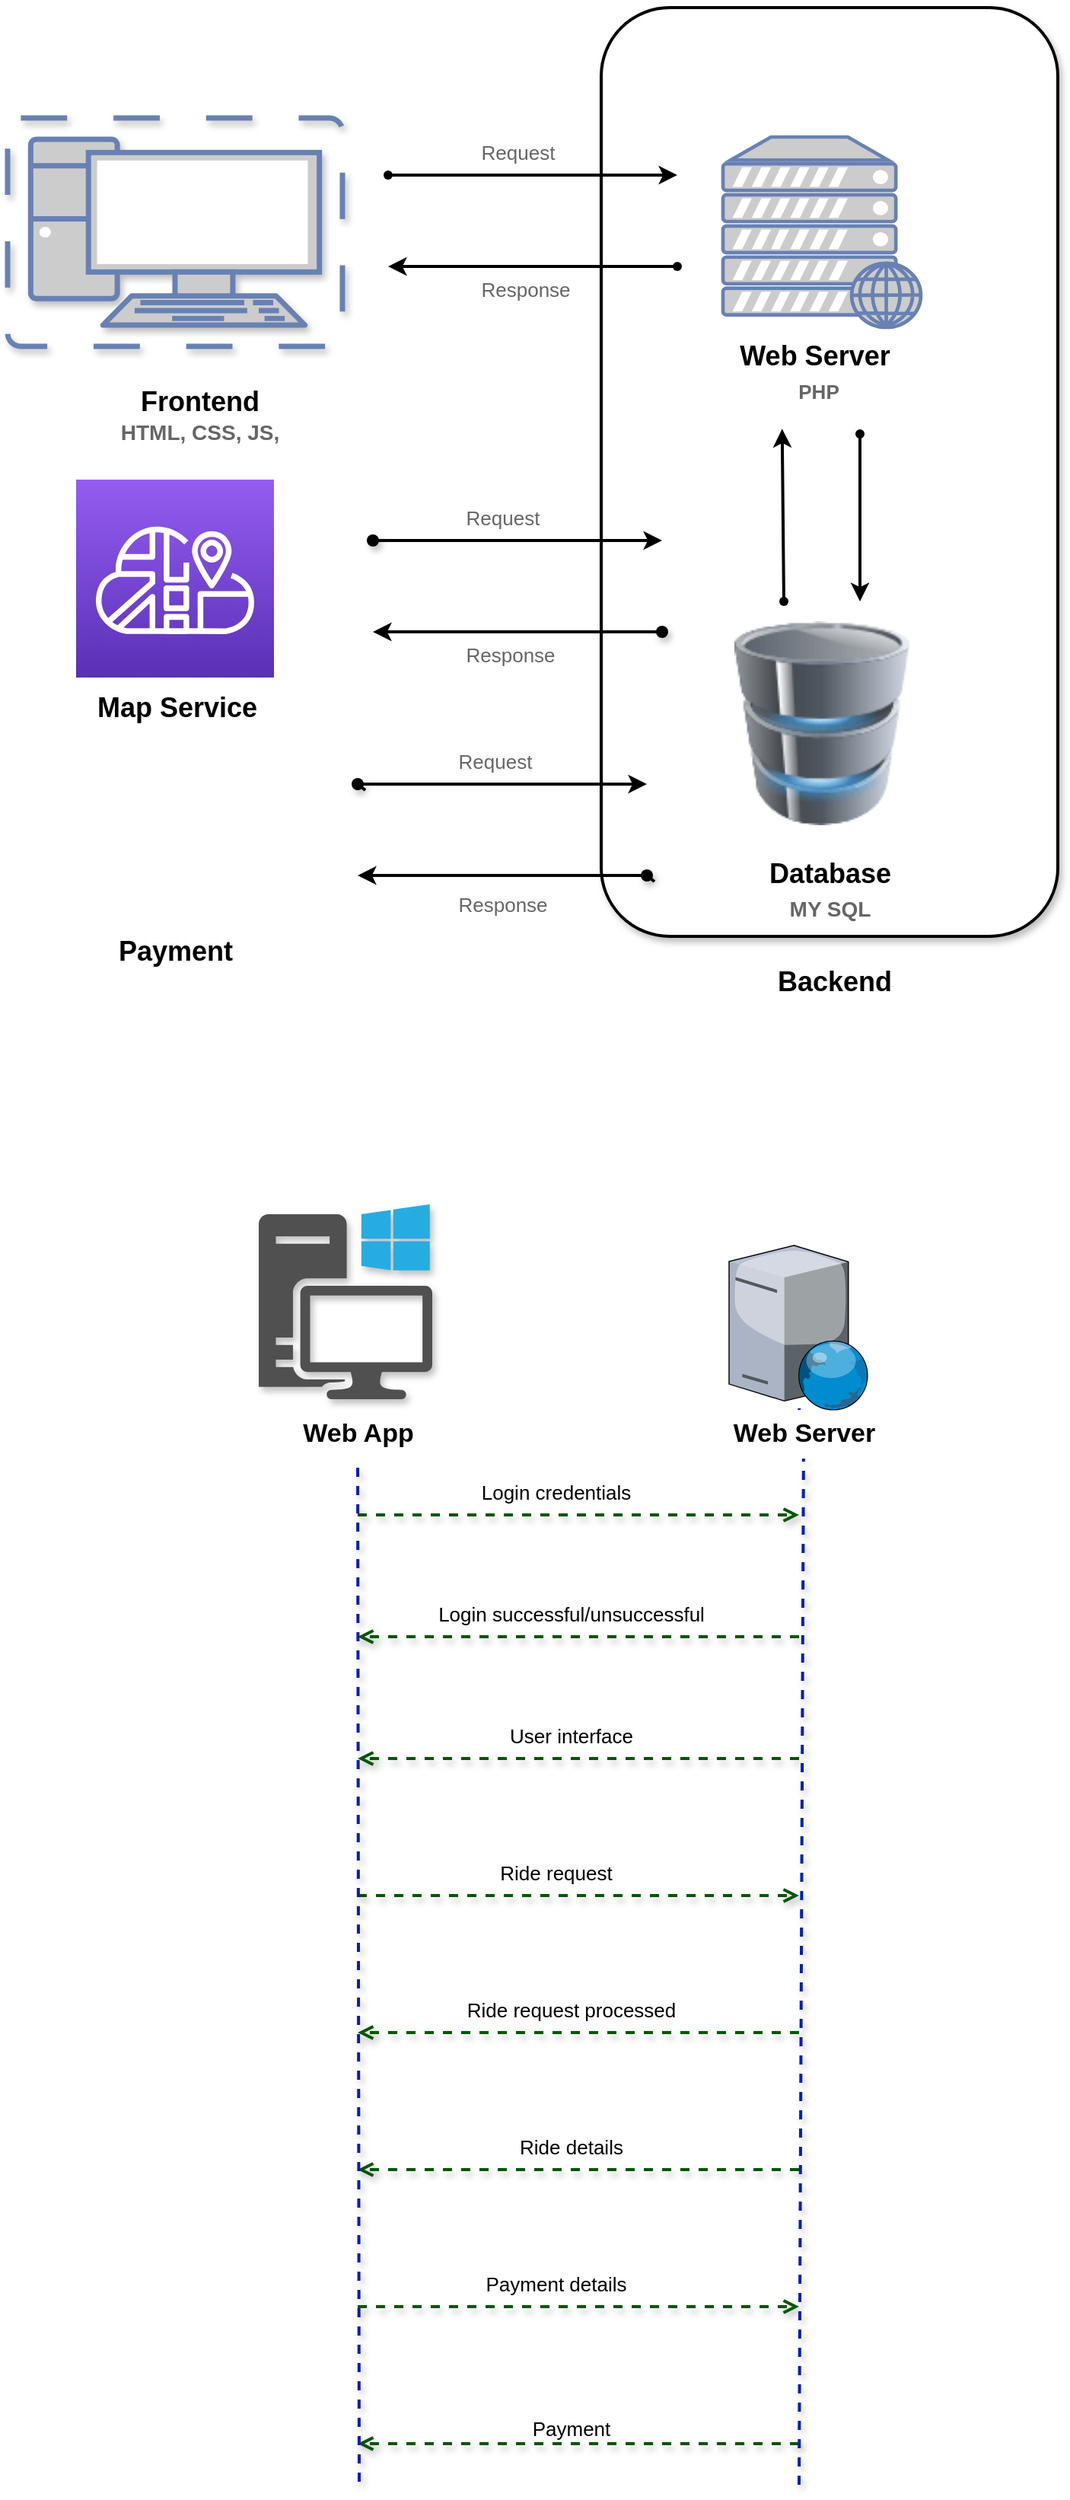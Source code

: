 <mxfile version="20.7.4" type="device"><diagram id="P7JbRGsQjxs82UbN1Iuf" name="Page-1"><mxGraphModel dx="818" dy="1097" grid="0" gridSize="10" guides="1" tooltips="1" connect="1" arrows="1" fold="1" page="0" pageScale="1" pageWidth="850" pageHeight="1100" math="0" shadow="0"><root><mxCell id="0"/><mxCell id="1" parent="0"/><mxCell id="GsG41MAro0KptPJLxLOh-25" value="" style="rounded=1;whiteSpace=wrap;html=1;fontSize=13;fontColor=#666666;strokeWidth=2;shadow=1;" parent="1" vertex="1"><mxGeometry x="720" y="-190" width="300" height="610" as="geometry"/></mxCell><mxCell id="GsG41MAro0KptPJLxLOh-1" value="" style="fontColor=#0066CC;verticalAlign=top;verticalLabelPosition=bottom;labelPosition=center;align=center;html=1;outlineConnect=0;fillColor=#CCCCCC;strokeColor=#6881B3;gradientColor=none;gradientDirection=north;strokeWidth=2;shape=mxgraph.networks.virtual_pc;shadow=1;" parent="1" vertex="1"><mxGeometry x="330" y="-117.5" width="220" height="150" as="geometry"/></mxCell><mxCell id="GsG41MAro0KptPJLxLOh-2" value="&lt;b&gt;&lt;font style=&quot;font-size: 18px;&quot;&gt;Frontend&lt;br&gt;&lt;/font&gt;&lt;/b&gt;&lt;b&gt;&lt;font style=&quot;&quot;&gt;&lt;font color=&quot;#666666&quot;&gt;&lt;span style=&quot;font-size: 14px;&quot;&gt;HTML, CSS, JS,&lt;br&gt;&lt;/span&gt;&lt;/font&gt;&lt;br&gt;&lt;/font&gt;&lt;/b&gt;" style="text;html=1;align=center;verticalAlign=middle;resizable=0;points=[];autosize=1;strokeColor=none;fillColor=none;" parent="1" vertex="1"><mxGeometry x="391" y="50" width="130" height="70" as="geometry"/></mxCell><mxCell id="GsG41MAro0KptPJLxLOh-3" value="" style="shape=image;html=1;verticalAlign=top;verticalLabelPosition=bottom;labelBackgroundColor=#ffffff;imageAspect=0;aspect=fixed;image=https://cdn4.iconfinder.com/data/icons/48-bubbles/48/07.Wallet-128.png;fontSize=24;" parent="1" vertex="1"><mxGeometry x="375" y="290" width="128" height="128" as="geometry"/></mxCell><mxCell id="GsG41MAro0KptPJLxLOh-4" value="&lt;b style=&quot;&quot;&gt;&lt;font style=&quot;font-size: 18px;&quot;&gt;Payment&lt;/font&gt;&lt;/b&gt;" style="text;html=1;align=center;verticalAlign=middle;resizable=0;points=[];autosize=1;strokeColor=none;fillColor=none;" parent="1" vertex="1"><mxGeometry x="390" y="410" width="100" height="40" as="geometry"/></mxCell><mxCell id="GsG41MAro0KptPJLxLOh-5" value="" style="sketch=0;points=[[0,0,0],[0.25,0,0],[0.5,0,0],[0.75,0,0],[1,0,0],[0,1,0],[0.25,1,0],[0.5,1,0],[0.75,1,0],[1,1,0],[0,0.25,0],[0,0.5,0],[0,0.75,0],[1,0.25,0],[1,0.5,0],[1,0.75,0]];outlineConnect=0;fontColor=#232F3E;gradientColor=#945DF2;gradientDirection=north;fillColor=#5A30B5;strokeColor=#ffffff;dashed=0;verticalLabelPosition=bottom;verticalAlign=top;align=center;html=1;fontSize=12;fontStyle=0;aspect=fixed;shape=mxgraph.aws4.resourceIcon;resIcon=mxgraph.aws4.cloud_map;" parent="1" vertex="1"><mxGeometry x="375" y="120" width="130" height="130" as="geometry"/></mxCell><mxCell id="GsG41MAro0KptPJLxLOh-7" value="&lt;b&gt;Map Service&lt;/b&gt;" style="text;html=1;align=center;verticalAlign=middle;resizable=0;points=[];autosize=1;strokeColor=none;fillColor=none;fontSize=18;" parent="1" vertex="1"><mxGeometry x="376" y="250" width="130" height="40" as="geometry"/></mxCell><mxCell id="GsG41MAro0KptPJLxLOh-8" value="" style="fontColor=#0066CC;verticalAlign=top;verticalLabelPosition=bottom;labelPosition=center;align=center;html=1;outlineConnect=0;fillColor=#CCCCCC;strokeColor=#6881B3;gradientColor=none;gradientDirection=north;strokeWidth=2;shape=mxgraph.networks.web_server;fontSize=18;" parent="1" vertex="1"><mxGeometry x="800" y="-105" width="130" height="125" as="geometry"/></mxCell><mxCell id="GsG41MAro0KptPJLxLOh-9" value="" style="image;html=1;image=img/lib/clip_art/computers/Database_128x128.png;fontSize=18;" parent="1" vertex="1"><mxGeometry x="807.5" y="210" width="115" height="140" as="geometry"/></mxCell><mxCell id="GsG41MAro0KptPJLxLOh-10" value="&lt;b&gt;Web Server&lt;br&gt;&amp;nbsp;&lt;font color=&quot;#666666&quot; style=&quot;font-size: 13px;&quot;&gt;PHP&lt;/font&gt;&lt;/b&gt;" style="text;html=1;align=center;verticalAlign=middle;resizable=0;points=[];autosize=1;strokeColor=none;fillColor=none;fontSize=18;" parent="1" vertex="1"><mxGeometry x="800" y="20" width="120" height="60" as="geometry"/></mxCell><mxCell id="GsG41MAro0KptPJLxLOh-11" value="" style="endArrow=classic;html=1;rounded=0;fontSize=18;strokeWidth=2;entryX=0.324;entryY=1.111;entryDx=0;entryDy=0;entryPerimeter=0;" parent="1" source="GsG41MAro0KptPJLxLOh-12" target="GsG41MAro0KptPJLxLOh-10" edge="1"><mxGeometry width="50" height="50" relative="1" as="geometry"><mxPoint x="750" y="130" as="sourcePoint"/><mxPoint x="800" y="80" as="targetPoint"/></mxGeometry></mxCell><mxCell id="GsG41MAro0KptPJLxLOh-12" value="" style="shape=waypoint;sketch=0;fillStyle=solid;size=6;pointerEvents=1;points=[];fillColor=none;resizable=0;rotatable=0;perimeter=centerPerimeter;snapToPoint=1;fontSize=18;" parent="1" vertex="1"><mxGeometry x="820" y="180" width="40" height="40" as="geometry"/></mxCell><mxCell id="GsG41MAro0KptPJLxLOh-13" value="" style="shape=waypoint;sketch=0;fillStyle=solid;size=6;pointerEvents=1;points=[];fillColor=none;resizable=0;rotatable=0;perimeter=centerPerimeter;snapToPoint=1;fontSize=18;" parent="1" vertex="1"><mxGeometry x="870" y="70" width="40" height="40" as="geometry"/></mxCell><mxCell id="GsG41MAro0KptPJLxLOh-14" value="" style="endArrow=classic;html=1;rounded=0;strokeWidth=2;fontSize=18;exitX=0.533;exitY=0.589;exitDx=0;exitDy=0;exitPerimeter=0;" parent="1" source="GsG41MAro0KptPJLxLOh-13" edge="1"><mxGeometry width="50" height="50" relative="1" as="geometry"><mxPoint x="900" y="180" as="sourcePoint"/><mxPoint x="890" y="200" as="targetPoint"/></mxGeometry></mxCell><mxCell id="GsG41MAro0KptPJLxLOh-15" value="&lt;b&gt;Database&lt;br&gt;&lt;font color=&quot;#666666&quot; style=&quot;font-size: 14px;&quot;&gt;MY SQL&lt;/font&gt;&lt;/b&gt;" style="text;html=1;align=center;verticalAlign=middle;resizable=0;points=[];autosize=1;strokeColor=none;fillColor=none;fontSize=18;" parent="1" vertex="1"><mxGeometry x="820" y="360" width="100" height="60" as="geometry"/></mxCell><mxCell id="GsG41MAro0KptPJLxLOh-18" value="" style="endArrow=classic;html=1;rounded=0;fontSize=18;strokeWidth=2;" parent="1" source="GsG41MAro0KptPJLxLOh-23" edge="1"><mxGeometry width="50" height="50" relative="1" as="geometry"><mxPoint x="770" y="-20" as="sourcePoint"/><mxPoint x="580" y="-20" as="targetPoint"/></mxGeometry></mxCell><mxCell id="GsG41MAro0KptPJLxLOh-19" value="" style="endArrow=classic;html=1;rounded=0;strokeWidth=2;fontSize=18;" parent="1" edge="1"><mxGeometry x="-1" y="-232" width="50" height="50" relative="1" as="geometry"><mxPoint x="580" y="-80" as="sourcePoint"/><mxPoint x="770" y="-80" as="targetPoint"/><mxPoint x="2" y="-30" as="offset"/></mxGeometry></mxCell><mxCell id="GsG41MAro0KptPJLxLOh-20" value="Request" style="text;html=1;align=center;verticalAlign=middle;resizable=0;points=[];autosize=1;strokeColor=none;fillColor=none;fontSize=13;fontColor=#666666;" parent="1" vertex="1"><mxGeometry x="630" y="-110" width="70" height="30" as="geometry"/></mxCell><mxCell id="GsG41MAro0KptPJLxLOh-21" value="Response" style="text;html=1;align=center;verticalAlign=middle;resizable=0;points=[];autosize=1;strokeColor=none;fillColor=none;fontSize=13;fontColor=#666666;" parent="1" vertex="1"><mxGeometry x="630" y="-20" width="80" height="30" as="geometry"/></mxCell><mxCell id="GsG41MAro0KptPJLxLOh-22" value="" style="shape=waypoint;sketch=0;fillStyle=solid;size=6;pointerEvents=1;points=[];fillColor=none;resizable=0;rotatable=0;perimeter=centerPerimeter;snapToPoint=1;fontSize=13;fontColor=#666666;" parent="1" vertex="1"><mxGeometry x="560" y="-100" width="40" height="40" as="geometry"/></mxCell><mxCell id="GsG41MAro0KptPJLxLOh-23" value="" style="shape=waypoint;sketch=0;fillStyle=solid;size=6;pointerEvents=1;points=[];fillColor=none;resizable=0;rotatable=0;perimeter=centerPerimeter;snapToPoint=1;fontSize=13;fontColor=#666666;" parent="1" vertex="1"><mxGeometry x="750" y="-40" width="40" height="40" as="geometry"/></mxCell><mxCell id="GsG41MAro0KptPJLxLOh-27" value="&lt;font color=&quot;#000000&quot;&gt;&lt;span style=&quot;font-size: 18px;&quot;&gt;&lt;b&gt;Backend&lt;/b&gt;&lt;/span&gt;&lt;/font&gt;" style="text;html=1;align=center;verticalAlign=middle;resizable=0;points=[];autosize=1;strokeColor=none;fillColor=none;fontSize=13;fontColor=#666666;" parent="1" vertex="1"><mxGeometry x="822.5" y="430" width="100" height="40" as="geometry"/></mxCell><mxCell id="GsG41MAro0KptPJLxLOh-28" value="" style="endArrow=classic;html=1;rounded=0;fontSize=18;strokeWidth=2;startArrow=none;" parent="1" source="GsG41MAro0KptPJLxLOh-38" edge="1"><mxGeometry width="50" height="50" relative="1" as="geometry"><mxPoint x="760" y="220" as="sourcePoint"/><mxPoint x="570" y="220" as="targetPoint"/></mxGeometry></mxCell><mxCell id="GsG41MAro0KptPJLxLOh-29" value="" style="endArrow=classic;html=1;rounded=0;strokeWidth=2;fontSize=18;" parent="1" edge="1"><mxGeometry x="-1" y="-232" width="50" height="50" relative="1" as="geometry"><mxPoint x="570" y="160" as="sourcePoint"/><mxPoint x="760" y="160" as="targetPoint"/><mxPoint x="2" y="-30" as="offset"/></mxGeometry></mxCell><mxCell id="GsG41MAro0KptPJLxLOh-30" value="Request" style="text;html=1;align=center;verticalAlign=middle;resizable=0;points=[];autosize=1;strokeColor=none;fillColor=none;fontSize=13;fontColor=#666666;" parent="1" vertex="1"><mxGeometry x="620" y="130" width="70" height="30" as="geometry"/></mxCell><mxCell id="GsG41MAro0KptPJLxLOh-31" value="Response" style="text;html=1;align=center;verticalAlign=middle;resizable=0;points=[];autosize=1;strokeColor=none;fillColor=none;fontSize=13;fontColor=#666666;" parent="1" vertex="1"><mxGeometry x="620" y="220" width="80" height="30" as="geometry"/></mxCell><mxCell id="GsG41MAro0KptPJLxLOh-32" value="" style="endArrow=classic;html=1;rounded=0;fontSize=18;strokeWidth=2;startArrow=none;" parent="1" source="GsG41MAro0KptPJLxLOh-41" edge="1"><mxGeometry width="50" height="50" relative="1" as="geometry"><mxPoint x="755" y="384" as="sourcePoint"/><mxPoint x="560" y="380" as="targetPoint"/></mxGeometry></mxCell><mxCell id="GsG41MAro0KptPJLxLOh-33" value="" style="endArrow=classic;html=1;rounded=0;strokeWidth=2;fontSize=18;startArrow=none;" parent="1" source="GsG41MAro0KptPJLxLOh-36" edge="1"><mxGeometry x="-1" y="-232" width="50" height="50" relative="1" as="geometry"><mxPoint x="565" y="324" as="sourcePoint"/><mxPoint x="750" y="320" as="targetPoint"/><mxPoint x="2" y="-30" as="offset"/></mxGeometry></mxCell><mxCell id="GsG41MAro0KptPJLxLOh-34" value="Request" style="text;html=1;align=center;verticalAlign=middle;resizable=0;points=[];autosize=1;strokeColor=none;fillColor=none;fontSize=13;fontColor=#666666;" parent="1" vertex="1"><mxGeometry x="615" y="290" width="70" height="30" as="geometry"/></mxCell><mxCell id="GsG41MAro0KptPJLxLOh-35" value="Response" style="text;html=1;align=center;verticalAlign=middle;resizable=0;points=[];autosize=1;strokeColor=none;fillColor=none;fontSize=13;fontColor=#666666;" parent="1" vertex="1"><mxGeometry x="615" y="384" width="80" height="30" as="geometry"/></mxCell><mxCell id="GsG41MAro0KptPJLxLOh-36" value="" style="shape=waypoint;sketch=0;fillStyle=solid;size=6;pointerEvents=1;points=[];fillColor=none;resizable=0;rotatable=0;perimeter=centerPerimeter;snapToPoint=1;rounded=1;shadow=1;strokeWidth=2;fontSize=13;fontColor=#666666;" parent="1" vertex="1"><mxGeometry x="540" y="300" width="40" height="40" as="geometry"/></mxCell><mxCell id="GsG41MAro0KptPJLxLOh-37" value="" style="endArrow=none;html=1;rounded=0;strokeWidth=2;fontSize=18;" parent="1" target="GsG41MAro0KptPJLxLOh-36" edge="1"><mxGeometry x="-1" y="-232" width="50" height="50" relative="1" as="geometry"><mxPoint x="565" y="324" as="sourcePoint"/><mxPoint x="755" y="324" as="targetPoint"/><mxPoint x="2" y="-30" as="offset"/></mxGeometry></mxCell><mxCell id="GsG41MAro0KptPJLxLOh-38" value="" style="shape=waypoint;sketch=0;fillStyle=solid;size=6;pointerEvents=1;points=[];fillColor=none;resizable=0;rotatable=0;perimeter=centerPerimeter;snapToPoint=1;rounded=1;shadow=1;strokeWidth=2;fontSize=13;fontColor=#666666;" parent="1" vertex="1"><mxGeometry x="740" y="200" width="40" height="40" as="geometry"/></mxCell><mxCell id="GsG41MAro0KptPJLxLOh-39" value="" style="endArrow=none;html=1;rounded=0;fontSize=18;strokeWidth=2;" parent="1" target="GsG41MAro0KptPJLxLOh-38" edge="1"><mxGeometry width="50" height="50" relative="1" as="geometry"><mxPoint x="760" y="220" as="sourcePoint"/><mxPoint x="570" y="220" as="targetPoint"/></mxGeometry></mxCell><mxCell id="GsG41MAro0KptPJLxLOh-40" value="" style="shape=waypoint;sketch=0;fillStyle=solid;size=6;pointerEvents=1;points=[];fillColor=none;resizable=0;rotatable=0;perimeter=centerPerimeter;snapToPoint=1;rounded=1;shadow=1;strokeWidth=2;fontSize=13;fontColor=#666666;" parent="1" vertex="1"><mxGeometry x="550" y="140" width="40" height="40" as="geometry"/></mxCell><mxCell id="GsG41MAro0KptPJLxLOh-41" value="" style="shape=waypoint;sketch=0;fillStyle=solid;size=6;pointerEvents=1;points=[];fillColor=none;resizable=0;rotatable=0;perimeter=centerPerimeter;snapToPoint=1;rounded=1;shadow=1;strokeWidth=2;fontSize=13;fontColor=#666666;" parent="1" vertex="1"><mxGeometry x="730" y="360" width="40" height="40" as="geometry"/></mxCell><mxCell id="GsG41MAro0KptPJLxLOh-42" value="" style="endArrow=none;html=1;rounded=0;fontSize=18;strokeWidth=2;" parent="1" target="GsG41MAro0KptPJLxLOh-41" edge="1"><mxGeometry width="50" height="50" relative="1" as="geometry"><mxPoint x="755" y="384" as="sourcePoint"/><mxPoint x="565" y="384" as="targetPoint"/></mxGeometry></mxCell><mxCell id="Ygvrqji3OH2eRUTTELmf-1" value="" style="sketch=0;pointerEvents=1;shadow=1;dashed=0;html=1;strokeColor=none;fillColor=#505050;labelPosition=center;verticalLabelPosition=bottom;verticalAlign=top;outlineConnect=0;align=center;shape=mxgraph.office.devices.workstation_pc;" vertex="1" parent="1"><mxGeometry x="495" y="596" width="114" height="128" as="geometry"/></mxCell><mxCell id="Ygvrqji3OH2eRUTTELmf-3" value="" style="verticalLabelPosition=bottom;sketch=0;aspect=fixed;html=1;verticalAlign=top;strokeColor=none;align=center;outlineConnect=0;shape=mxgraph.citrix.web_server;" vertex="1" parent="1"><mxGeometry x="804" y="623" width="91.8" height="108" as="geometry"/></mxCell><mxCell id="Ygvrqji3OH2eRUTTELmf-4" value="" style="endArrow=none;dashed=1;html=1;rounded=0;strokeWidth=2;shadow=1;fillColor=#0050ef;strokeColor=#001DBC;startArrow=none;" edge="1" parent="1" source="Ygvrqji3OH2eRUTTELmf-22"><mxGeometry width="50" height="50" relative="1" as="geometry"><mxPoint x="561" y="1435" as="sourcePoint"/><mxPoint x="559" y="731" as="targetPoint"/></mxGeometry></mxCell><mxCell id="Ygvrqji3OH2eRUTTELmf-5" value="" style="endArrow=none;dashed=1;html=1;rounded=0;strokeWidth=2;shadow=1;fillColor=#0050ef;strokeColor=#001DBC;startArrow=none;" edge="1" parent="1" source="Ygvrqji3OH2eRUTTELmf-24"><mxGeometry width="50" height="50" relative="1" as="geometry"><mxPoint x="850" y="1437" as="sourcePoint"/><mxPoint x="850" y="730" as="targetPoint"/></mxGeometry></mxCell><mxCell id="Ygvrqji3OH2eRUTTELmf-6" value="" style="html=1;verticalAlign=bottom;labelBackgroundColor=none;endArrow=open;endFill=0;dashed=1;rounded=0;strokeWidth=2;shadow=1;fillColor=#008a00;strokeColor=#005700;" edge="1" parent="1"><mxGeometry width="160" relative="1" as="geometry"><mxPoint x="560" y="800" as="sourcePoint"/><mxPoint x="850" y="800" as="targetPoint"/></mxGeometry></mxCell><mxCell id="Ygvrqji3OH2eRUTTELmf-7" value="&lt;font style=&quot;font-size: 13px;&quot;&gt;Login credentials&lt;/font&gt;" style="text;html=1;align=center;verticalAlign=middle;resizable=0;points=[];autosize=1;strokeColor=none;fillColor=none;shadow=1;" vertex="1" parent="1"><mxGeometry x="630" y="770" width="120" height="30" as="geometry"/></mxCell><mxCell id="Ygvrqji3OH2eRUTTELmf-8" value="" style="html=1;verticalAlign=bottom;labelBackgroundColor=none;endArrow=open;endFill=0;dashed=1;rounded=0;strokeWidth=2;shadow=1;fillColor=#008a00;strokeColor=#005700;" edge="1" parent="1"><mxGeometry width="160" relative="1" as="geometry"><mxPoint x="560" y="1050" as="sourcePoint"/><mxPoint x="850" y="1050" as="targetPoint"/></mxGeometry></mxCell><mxCell id="Ygvrqji3OH2eRUTTELmf-9" value="&lt;span style=&quot;font-size: 13px;&quot;&gt;Ride request&lt;/span&gt;" style="text;html=1;align=center;verticalAlign=middle;resizable=0;points=[];autosize=1;strokeColor=none;fillColor=none;shadow=1;" vertex="1" parent="1"><mxGeometry x="640" y="1020" width="100" height="30" as="geometry"/></mxCell><mxCell id="Ygvrqji3OH2eRUTTELmf-10" value="" style="html=1;verticalAlign=bottom;labelBackgroundColor=none;endArrow=open;endFill=0;dashed=1;rounded=0;strokeWidth=2;shadow=1;fillColor=#008a00;strokeColor=#005700;" edge="1" parent="1"><mxGeometry width="160" relative="1" as="geometry"><mxPoint x="850" y="880" as="sourcePoint"/><mxPoint x="560" y="880" as="targetPoint"/></mxGeometry></mxCell><mxCell id="Ygvrqji3OH2eRUTTELmf-11" value="&lt;font style=&quot;font-size: 13px;&quot;&gt;Login successful/unsuccessful&lt;/font&gt;" style="text;html=1;align=center;verticalAlign=middle;resizable=0;points=[];autosize=1;strokeColor=none;fillColor=none;shadow=1;" vertex="1" parent="1"><mxGeometry x="600" y="850" width="200" height="30" as="geometry"/></mxCell><mxCell id="Ygvrqji3OH2eRUTTELmf-12" value="" style="html=1;verticalAlign=bottom;labelBackgroundColor=none;endArrow=open;endFill=0;dashed=1;rounded=0;strokeWidth=2;shadow=1;fillColor=#008a00;strokeColor=#005700;" edge="1" parent="1"><mxGeometry width="160" relative="1" as="geometry"><mxPoint x="850" y="960" as="sourcePoint"/><mxPoint x="560" y="960" as="targetPoint"/></mxGeometry></mxCell><mxCell id="Ygvrqji3OH2eRUTTELmf-13" value="&lt;span style=&quot;font-size: 13px;&quot;&gt;User interface&lt;/span&gt;" style="text;html=1;align=center;verticalAlign=middle;resizable=0;points=[];autosize=1;strokeColor=none;fillColor=none;shadow=1;" vertex="1" parent="1"><mxGeometry x="650" y="930" width="100" height="30" as="geometry"/></mxCell><mxCell id="Ygvrqji3OH2eRUTTELmf-14" value="" style="html=1;verticalAlign=bottom;labelBackgroundColor=none;endArrow=open;endFill=0;dashed=1;rounded=0;strokeWidth=2;shadow=1;fillColor=#008a00;strokeColor=#005700;" edge="1" parent="1"><mxGeometry width="160" relative="1" as="geometry"><mxPoint x="850" y="1140" as="sourcePoint"/><mxPoint x="560" y="1140" as="targetPoint"/></mxGeometry></mxCell><mxCell id="Ygvrqji3OH2eRUTTELmf-15" value="&lt;span style=&quot;font-size: 13px;&quot;&gt;Ride request processed&lt;/span&gt;" style="text;html=1;align=center;verticalAlign=middle;resizable=0;points=[];autosize=1;strokeColor=none;fillColor=none;shadow=1;" vertex="1" parent="1"><mxGeometry x="620" y="1110" width="160" height="30" as="geometry"/></mxCell><mxCell id="Ygvrqji3OH2eRUTTELmf-16" value="" style="html=1;verticalAlign=bottom;labelBackgroundColor=none;endArrow=open;endFill=0;dashed=1;rounded=0;strokeWidth=2;shadow=1;fillColor=#008a00;strokeColor=#005700;" edge="1" parent="1"><mxGeometry width="160" relative="1" as="geometry"><mxPoint x="850" y="1230" as="sourcePoint"/><mxPoint x="560" y="1230" as="targetPoint"/></mxGeometry></mxCell><mxCell id="Ygvrqji3OH2eRUTTELmf-17" value="&lt;span style=&quot;font-size: 13px;&quot;&gt;Ride details&lt;/span&gt;" style="text;html=1;align=center;verticalAlign=middle;resizable=0;points=[];autosize=1;strokeColor=none;fillColor=none;shadow=1;" vertex="1" parent="1"><mxGeometry x="655" y="1200" width="90" height="30" as="geometry"/></mxCell><mxCell id="Ygvrqji3OH2eRUTTELmf-18" value="" style="html=1;verticalAlign=bottom;labelBackgroundColor=none;endArrow=open;endFill=0;dashed=1;rounded=0;strokeWidth=2;shadow=1;fillColor=#008a00;strokeColor=#005700;" edge="1" parent="1"><mxGeometry width="160" relative="1" as="geometry"><mxPoint x="560" y="1320" as="sourcePoint"/><mxPoint x="850" y="1320" as="targetPoint"/></mxGeometry></mxCell><mxCell id="Ygvrqji3OH2eRUTTELmf-19" value="&lt;span style=&quot;font-size: 13px;&quot;&gt;Payment details&lt;/span&gt;" style="text;html=1;align=center;verticalAlign=middle;resizable=0;points=[];autosize=1;strokeColor=none;fillColor=none;shadow=1;" vertex="1" parent="1"><mxGeometry x="630" y="1290" width="120" height="30" as="geometry"/></mxCell><mxCell id="Ygvrqji3OH2eRUTTELmf-20" value="" style="html=1;verticalAlign=bottom;labelBackgroundColor=none;endArrow=open;endFill=0;dashed=1;rounded=0;strokeWidth=2;shadow=1;fillColor=#008a00;strokeColor=#005700;" edge="1" parent="1"><mxGeometry width="160" relative="1" as="geometry"><mxPoint x="850" y="1410" as="sourcePoint"/><mxPoint x="560" y="1410" as="targetPoint"/></mxGeometry></mxCell><mxCell id="Ygvrqji3OH2eRUTTELmf-21" value="Payment" style="text;html=1;align=center;verticalAlign=middle;resizable=0;points=[];autosize=1;strokeColor=none;fillColor=none;fontSize=13;shadow=1;" vertex="1" parent="1"><mxGeometry x="665" y="1385" width="70" height="30" as="geometry"/></mxCell><mxCell id="Ygvrqji3OH2eRUTTELmf-24" value="&lt;span style=&quot;font-size: 17px;&quot;&gt;&lt;b&gt;Web Server&lt;/b&gt;&lt;/span&gt;" style="text;html=1;align=center;verticalAlign=middle;resizable=0;points=[];autosize=1;strokeColor=none;fillColor=none;fontSize=13;" vertex="1" parent="1"><mxGeometry x="797.5" y="731" width="111" height="32" as="geometry"/></mxCell><mxCell id="Ygvrqji3OH2eRUTTELmf-25" value="" style="endArrow=none;dashed=1;html=1;rounded=0;strokeWidth=2;shadow=1;fillColor=#0050ef;strokeColor=#001DBC;" edge="1" parent="1" target="Ygvrqji3OH2eRUTTELmf-24"><mxGeometry width="50" height="50" relative="1" as="geometry"><mxPoint x="850" y="1437" as="sourcePoint"/><mxPoint x="850" y="730" as="targetPoint"/></mxGeometry></mxCell><mxCell id="Ygvrqji3OH2eRUTTELmf-22" value="&lt;font style=&quot;font-size: 17px;&quot;&gt;&lt;b&gt;Web App&lt;/b&gt;&lt;/font&gt;" style="text;html=1;align=center;verticalAlign=middle;resizable=0;points=[];autosize=1;strokeColor=none;fillColor=none;fontSize=13;" vertex="1" parent="1"><mxGeometry x="514.5" y="731" width="91" height="32" as="geometry"/></mxCell><mxCell id="Ygvrqji3OH2eRUTTELmf-26" value="" style="endArrow=none;dashed=1;html=1;rounded=0;strokeWidth=2;shadow=1;fillColor=#0050ef;strokeColor=#001DBC;" edge="1" parent="1" target="Ygvrqji3OH2eRUTTELmf-22"><mxGeometry width="50" height="50" relative="1" as="geometry"><mxPoint x="561" y="1435" as="sourcePoint"/><mxPoint x="559" y="731" as="targetPoint"/></mxGeometry></mxCell></root></mxGraphModel></diagram></mxfile>